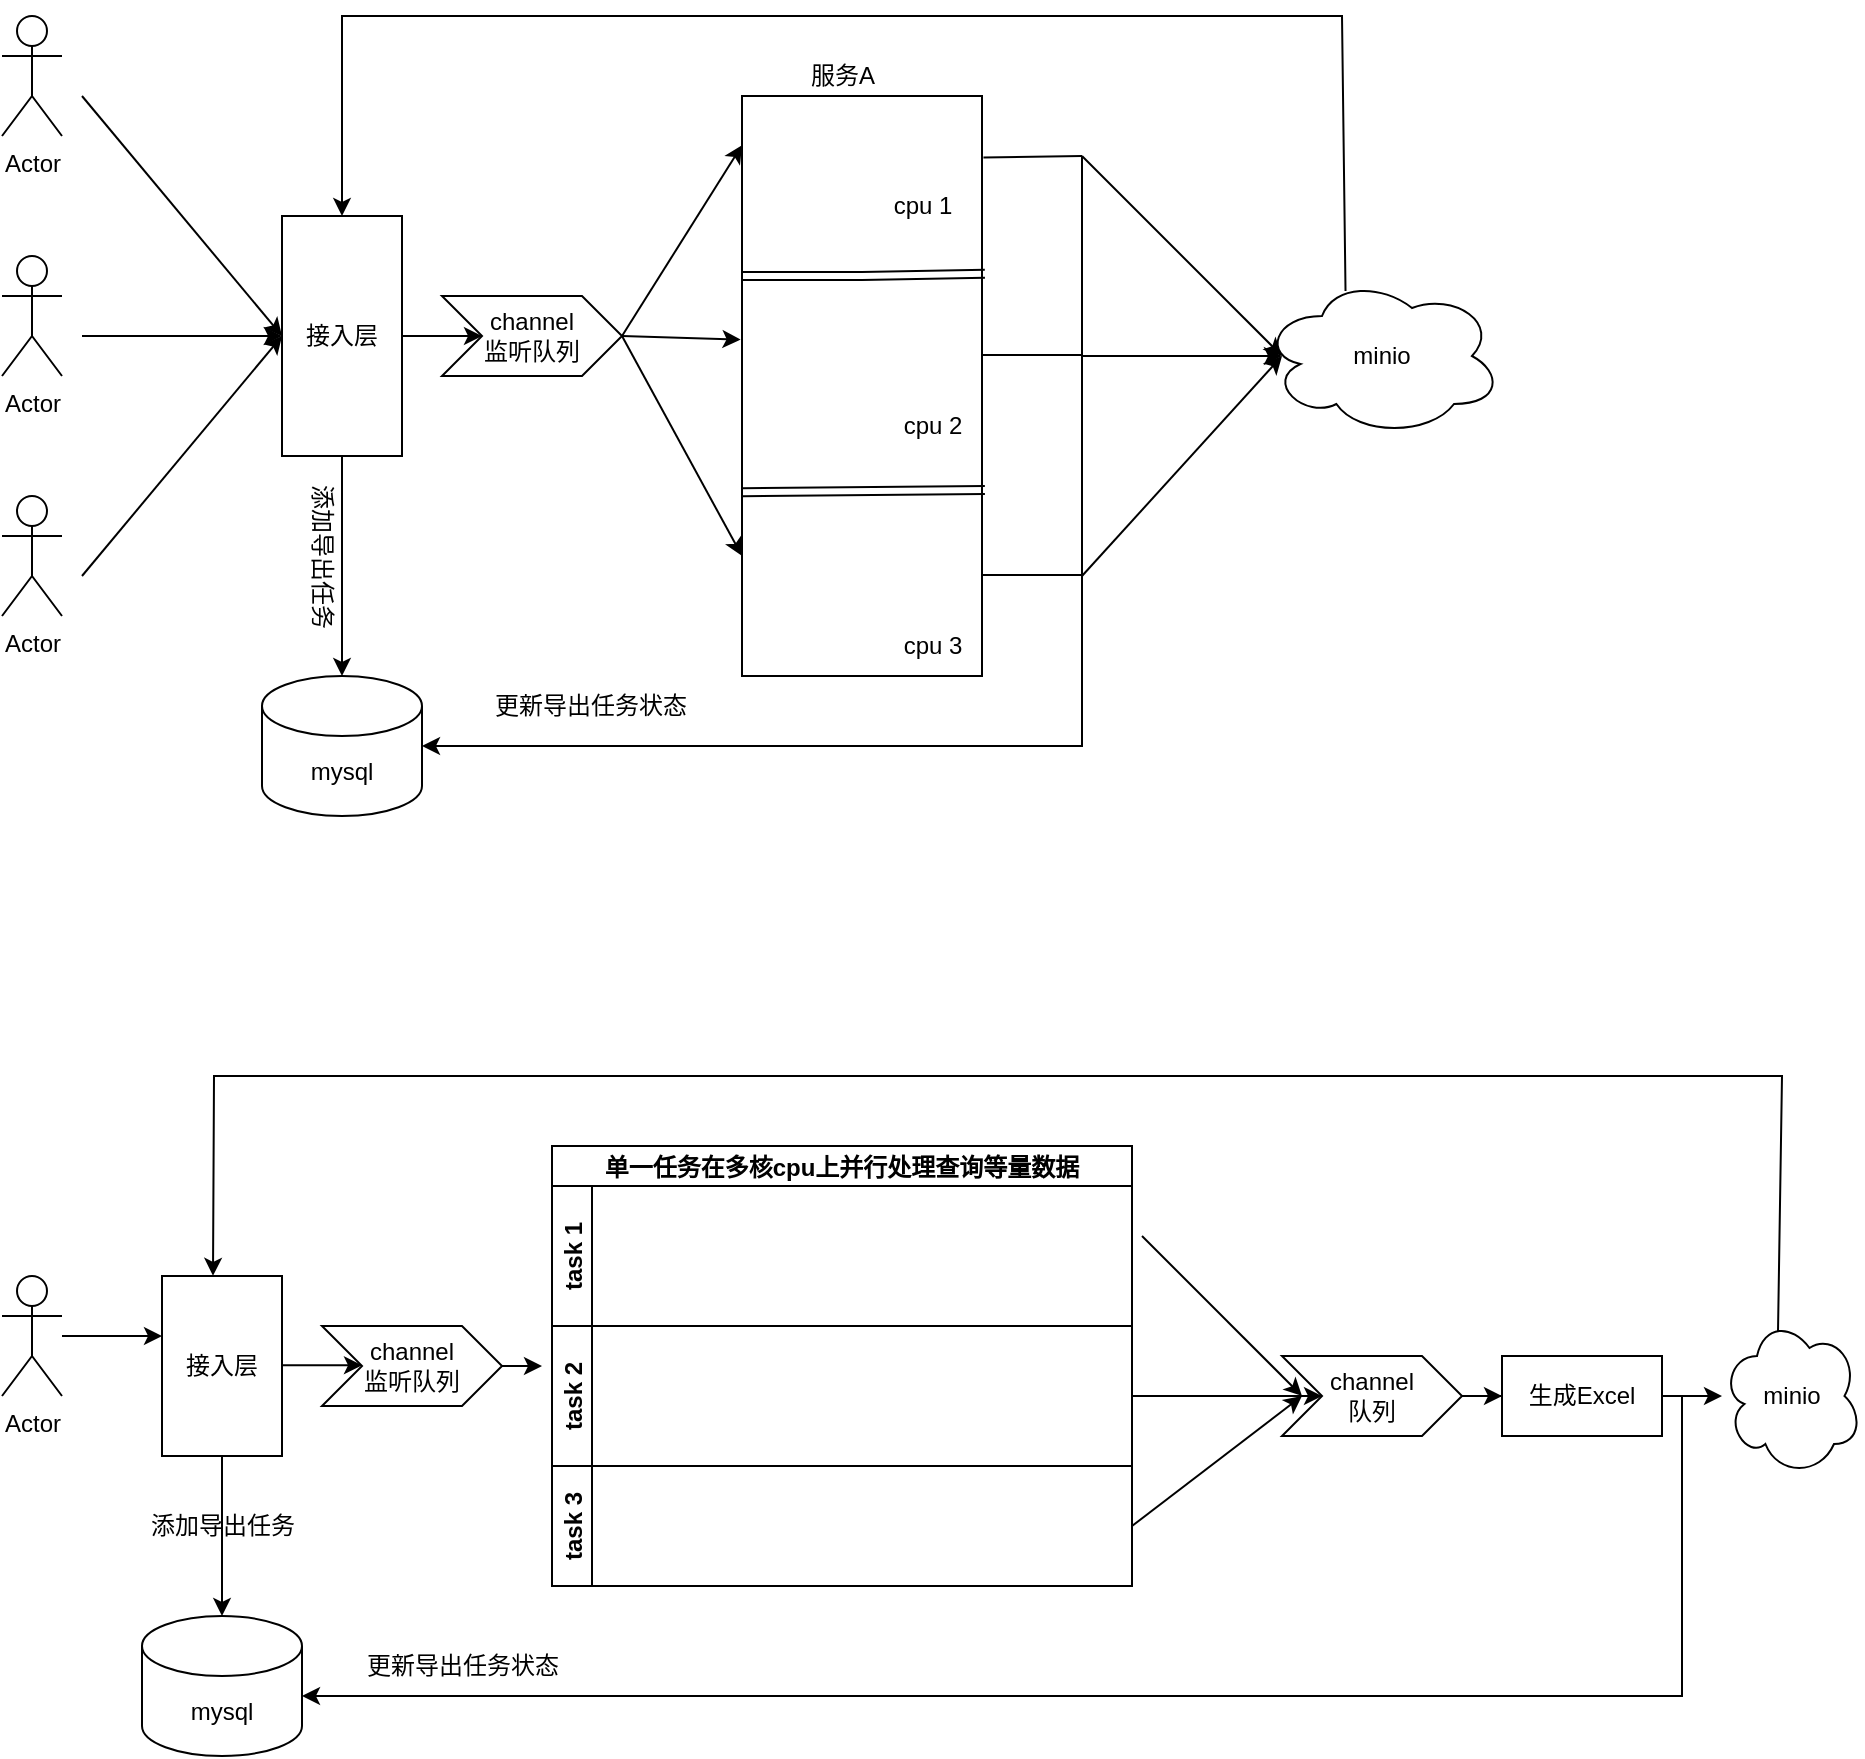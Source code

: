 <mxfile version="20.2.5" type="github">
  <diagram id="cy4SjuUmPLiRbW0oiVka" name="第 1 页">
    <mxGraphModel dx="1453" dy="836" grid="1" gridSize="10" guides="1" tooltips="1" connect="1" arrows="1" fold="1" page="1" pageScale="1" pageWidth="827" pageHeight="1169" math="0" shadow="0">
      <root>
        <mxCell id="0" />
        <mxCell id="1" parent="0" />
        <mxCell id="thMRCYJc_Z-FN8LmxaFf-1" value="Actor" style="shape=umlActor;verticalLabelPosition=bottom;verticalAlign=top;html=1;outlineConnect=0;" vertex="1" parent="1">
          <mxGeometry x="60" y="160" width="30" height="60" as="geometry" />
        </mxCell>
        <mxCell id="thMRCYJc_Z-FN8LmxaFf-2" value="Actor" style="shape=umlActor;verticalLabelPosition=bottom;verticalAlign=top;html=1;outlineConnect=0;" vertex="1" parent="1">
          <mxGeometry x="60" y="280" width="30" height="60" as="geometry" />
        </mxCell>
        <mxCell id="thMRCYJc_Z-FN8LmxaFf-3" value="Actor" style="shape=umlActor;verticalLabelPosition=bottom;verticalAlign=top;html=1;outlineConnect=0;" vertex="1" parent="1">
          <mxGeometry x="60" y="400" width="30" height="60" as="geometry" />
        </mxCell>
        <mxCell id="thMRCYJc_Z-FN8LmxaFf-4" value="" style="endArrow=classic;html=1;rounded=0;" edge="1" parent="1">
          <mxGeometry width="50" height="50" relative="1" as="geometry">
            <mxPoint x="100" y="200" as="sourcePoint" />
            <mxPoint x="200" y="320" as="targetPoint" />
          </mxGeometry>
        </mxCell>
        <mxCell id="thMRCYJc_Z-FN8LmxaFf-5" value="" style="endArrow=classic;html=1;rounded=0;" edge="1" parent="1">
          <mxGeometry width="50" height="50" relative="1" as="geometry">
            <mxPoint x="100" y="320" as="sourcePoint" />
            <mxPoint x="200" y="320" as="targetPoint" />
          </mxGeometry>
        </mxCell>
        <mxCell id="thMRCYJc_Z-FN8LmxaFf-6" value="" style="endArrow=classic;html=1;rounded=0;" edge="1" parent="1">
          <mxGeometry width="50" height="50" relative="1" as="geometry">
            <mxPoint x="100" y="440" as="sourcePoint" />
            <mxPoint x="200" y="320" as="targetPoint" />
          </mxGeometry>
        </mxCell>
        <mxCell id="thMRCYJc_Z-FN8LmxaFf-8" value="接入层" style="rounded=0;whiteSpace=wrap;html=1;direction=south;" vertex="1" parent="1">
          <mxGeometry x="200" y="260" width="60" height="120" as="geometry" />
        </mxCell>
        <mxCell id="thMRCYJc_Z-FN8LmxaFf-9" value="" style="endArrow=classic;html=1;rounded=0;exitX=1;exitY=0.5;exitDx=0;exitDy=0;" edge="1" parent="1" source="thMRCYJc_Z-FN8LmxaFf-8" target="thMRCYJc_Z-FN8LmxaFf-10">
          <mxGeometry width="50" height="50" relative="1" as="geometry">
            <mxPoint x="340" y="570" as="sourcePoint" />
            <mxPoint x="230" y="560" as="targetPoint" />
          </mxGeometry>
        </mxCell>
        <mxCell id="thMRCYJc_Z-FN8LmxaFf-10" value="mysql" style="shape=cylinder3;whiteSpace=wrap;html=1;boundedLbl=1;backgroundOutline=1;size=15;" vertex="1" parent="1">
          <mxGeometry x="190" y="490" width="80" height="70" as="geometry" />
        </mxCell>
        <mxCell id="thMRCYJc_Z-FN8LmxaFf-12" value="" style="rounded=0;whiteSpace=wrap;html=1;" vertex="1" parent="1">
          <mxGeometry x="430" y="200" width="120" height="290" as="geometry" />
        </mxCell>
        <mxCell id="thMRCYJc_Z-FN8LmxaFf-15" value="" style="endArrow=classic;html=1;rounded=0;entryX=1;entryY=0.5;entryDx=0;entryDy=0;entryPerimeter=0;" edge="1" parent="1" target="thMRCYJc_Z-FN8LmxaFf-10">
          <mxGeometry width="50" height="50" relative="1" as="geometry">
            <mxPoint x="600" y="515" as="sourcePoint" />
            <mxPoint x="270" y="555" as="targetPoint" />
            <Array as="points">
              <mxPoint x="600" y="525" />
            </Array>
          </mxGeometry>
        </mxCell>
        <mxCell id="thMRCYJc_Z-FN8LmxaFf-18" value="" style="endArrow=none;html=1;rounded=0;exitX=1.006;exitY=0.106;exitDx=0;exitDy=0;exitPerimeter=0;" edge="1" parent="1" source="thMRCYJc_Z-FN8LmxaFf-12">
          <mxGeometry width="50" height="50" relative="1" as="geometry">
            <mxPoint x="610" y="560" as="sourcePoint" />
            <mxPoint x="600" y="230" as="targetPoint" />
          </mxGeometry>
        </mxCell>
        <mxCell id="thMRCYJc_Z-FN8LmxaFf-19" value="" style="endArrow=none;html=1;rounded=0;exitX=1;exitY=0.5;exitDx=0;exitDy=0;" edge="1" parent="1">
          <mxGeometry width="50" height="50" relative="1" as="geometry">
            <mxPoint x="550" y="329.5" as="sourcePoint" />
            <mxPoint x="600" y="329.5" as="targetPoint" />
          </mxGeometry>
        </mxCell>
        <mxCell id="thMRCYJc_Z-FN8LmxaFf-21" value="" style="endArrow=none;html=1;rounded=0;exitX=1;exitY=0.5;exitDx=0;exitDy=0;" edge="1" parent="1">
          <mxGeometry width="50" height="50" relative="1" as="geometry">
            <mxPoint x="550" y="439.5" as="sourcePoint" />
            <mxPoint x="600" y="439.5" as="targetPoint" />
          </mxGeometry>
        </mxCell>
        <mxCell id="thMRCYJc_Z-FN8LmxaFf-22" value="" style="endArrow=none;html=1;rounded=0;" edge="1" parent="1">
          <mxGeometry width="50" height="50" relative="1" as="geometry">
            <mxPoint x="600" y="520" as="sourcePoint" />
            <mxPoint x="600" y="230" as="targetPoint" />
          </mxGeometry>
        </mxCell>
        <mxCell id="thMRCYJc_Z-FN8LmxaFf-23" value="" style="endArrow=classic;html=1;rounded=0;" edge="1" parent="1">
          <mxGeometry width="50" height="50" relative="1" as="geometry">
            <mxPoint x="600" y="230" as="sourcePoint" />
            <mxPoint x="700" y="330" as="targetPoint" />
          </mxGeometry>
        </mxCell>
        <mxCell id="thMRCYJc_Z-FN8LmxaFf-26" value="" style="endArrow=classic;html=1;rounded=0;" edge="1" parent="1">
          <mxGeometry width="50" height="50" relative="1" as="geometry">
            <mxPoint x="600" y="330" as="sourcePoint" />
            <mxPoint x="700" y="330" as="targetPoint" />
          </mxGeometry>
        </mxCell>
        <mxCell id="thMRCYJc_Z-FN8LmxaFf-27" value="" style="endArrow=classic;html=1;rounded=0;" edge="1" parent="1">
          <mxGeometry width="50" height="50" relative="1" as="geometry">
            <mxPoint x="600" y="440" as="sourcePoint" />
            <mxPoint x="700" y="330" as="targetPoint" />
          </mxGeometry>
        </mxCell>
        <mxCell id="thMRCYJc_Z-FN8LmxaFf-28" value="" style="endArrow=classic;html=1;rounded=0;exitX=0.348;exitY=0.094;exitDx=0;exitDy=0;exitPerimeter=0;entryX=0;entryY=0.5;entryDx=0;entryDy=0;" edge="1" parent="1" source="thMRCYJc_Z-FN8LmxaFf-34" target="thMRCYJc_Z-FN8LmxaFf-8">
          <mxGeometry width="50" height="50" relative="1" as="geometry">
            <mxPoint x="830" y="290" as="sourcePoint" />
            <mxPoint x="210" y="160" as="targetPoint" />
            <Array as="points">
              <mxPoint x="730" y="160" />
              <mxPoint x="230" y="160" />
            </Array>
          </mxGeometry>
        </mxCell>
        <mxCell id="thMRCYJc_Z-FN8LmxaFf-29" value="" style="endArrow=classic;html=1;rounded=0;entryX=0;entryY=0.5;entryDx=0;entryDy=0;" edge="1" parent="1" target="thMRCYJc_Z-FN8LmxaFf-30">
          <mxGeometry width="50" height="50" relative="1" as="geometry">
            <mxPoint x="260" y="320" as="sourcePoint" />
            <mxPoint x="290" y="320" as="targetPoint" />
          </mxGeometry>
        </mxCell>
        <mxCell id="thMRCYJc_Z-FN8LmxaFf-30" value="channel&lt;br&gt;监听队列" style="shape=step;perimeter=stepPerimeter;whiteSpace=wrap;html=1;fixedSize=1;" vertex="1" parent="1">
          <mxGeometry x="280" y="300" width="90" height="40" as="geometry" />
        </mxCell>
        <mxCell id="thMRCYJc_Z-FN8LmxaFf-31" value="" style="endArrow=classic;html=1;rounded=0;entryX=0;entryY=0.085;entryDx=0;entryDy=0;exitX=1;exitY=0.5;exitDx=0;exitDy=0;entryPerimeter=0;" edge="1" parent="1" source="thMRCYJc_Z-FN8LmxaFf-30" target="thMRCYJc_Z-FN8LmxaFf-12">
          <mxGeometry width="50" height="50" relative="1" as="geometry">
            <mxPoint x="340" y="570" as="sourcePoint" />
            <mxPoint x="390" y="520" as="targetPoint" />
            <Array as="points" />
          </mxGeometry>
        </mxCell>
        <mxCell id="thMRCYJc_Z-FN8LmxaFf-32" value="" style="endArrow=classic;html=1;rounded=0;exitX=1;exitY=0.5;exitDx=0;exitDy=0;entryX=-0.006;entryY=0.42;entryDx=0;entryDy=0;entryPerimeter=0;" edge="1" parent="1" source="thMRCYJc_Z-FN8LmxaFf-30" target="thMRCYJc_Z-FN8LmxaFf-12">
          <mxGeometry width="50" height="50" relative="1" as="geometry">
            <mxPoint x="340" y="570" as="sourcePoint" />
            <mxPoint x="430" y="330" as="targetPoint" />
          </mxGeometry>
        </mxCell>
        <mxCell id="thMRCYJc_Z-FN8LmxaFf-33" value="" style="endArrow=classic;html=1;rounded=0;exitX=1;exitY=0.5;exitDx=0;exitDy=0;entryX=0;entryY=0.5;entryDx=0;entryDy=0;" edge="1" parent="1" source="thMRCYJc_Z-FN8LmxaFf-30">
          <mxGeometry width="50" height="50" relative="1" as="geometry">
            <mxPoint x="340" y="570" as="sourcePoint" />
            <mxPoint x="430" y="430" as="targetPoint" />
          </mxGeometry>
        </mxCell>
        <mxCell id="thMRCYJc_Z-FN8LmxaFf-34" value="minio" style="ellipse;shape=cloud;whiteSpace=wrap;html=1;" vertex="1" parent="1">
          <mxGeometry x="690" y="290" width="120" height="80" as="geometry" />
        </mxCell>
        <mxCell id="thMRCYJc_Z-FN8LmxaFf-38" value="" style="shape=link;html=1;rounded=0;entryX=1.012;entryY=0.272;entryDx=0;entryDy=0;entryPerimeter=0;" edge="1" parent="1">
          <mxGeometry width="100" relative="1" as="geometry">
            <mxPoint x="430" y="290" as="sourcePoint" />
            <mxPoint x="551.44" y="288.88" as="targetPoint" />
            <Array as="points">
              <mxPoint x="490" y="290" />
            </Array>
          </mxGeometry>
        </mxCell>
        <mxCell id="thMRCYJc_Z-FN8LmxaFf-40" value="" style="shape=link;html=1;rounded=0;entryX=1.012;entryY=0.272;entryDx=0;entryDy=0;entryPerimeter=0;" edge="1" parent="1">
          <mxGeometry width="100" relative="1" as="geometry">
            <mxPoint x="430" y="398.12" as="sourcePoint" />
            <mxPoint x="551.44" y="397.0" as="targetPoint" />
          </mxGeometry>
        </mxCell>
        <mxCell id="thMRCYJc_Z-FN8LmxaFf-41" value="服务A" style="text;html=1;resizable=0;autosize=1;align=center;verticalAlign=middle;points=[];fillColor=none;strokeColor=none;rounded=0;" vertex="1" parent="1">
          <mxGeometry x="450" y="175" width="60" height="30" as="geometry" />
        </mxCell>
        <mxCell id="thMRCYJc_Z-FN8LmxaFf-42" value="cpu 1" style="text;html=1;resizable=0;autosize=1;align=center;verticalAlign=middle;points=[];fillColor=none;strokeColor=none;rounded=0;" vertex="1" parent="1">
          <mxGeometry x="495" y="240" width="50" height="30" as="geometry" />
        </mxCell>
        <mxCell id="thMRCYJc_Z-FN8LmxaFf-43" value="cpu 2" style="text;html=1;resizable=0;autosize=1;align=center;verticalAlign=middle;points=[];fillColor=none;strokeColor=none;rounded=0;" vertex="1" parent="1">
          <mxGeometry x="500" y="350" width="50" height="30" as="geometry" />
        </mxCell>
        <mxCell id="thMRCYJc_Z-FN8LmxaFf-44" value="cpu 3" style="text;html=1;resizable=0;autosize=1;align=center;verticalAlign=middle;points=[];fillColor=none;strokeColor=none;rounded=0;" vertex="1" parent="1">
          <mxGeometry x="500" y="460" width="50" height="30" as="geometry" />
        </mxCell>
        <mxCell id="thMRCYJc_Z-FN8LmxaFf-46" value="更新导出任务状态" style="text;html=1;resizable=0;autosize=1;align=center;verticalAlign=middle;points=[];fillColor=none;strokeColor=none;rounded=0;" vertex="1" parent="1">
          <mxGeometry x="294" y="490" width="120" height="30" as="geometry" />
        </mxCell>
        <mxCell id="thMRCYJc_Z-FN8LmxaFf-47" value="添加导出任务" style="text;html=1;resizable=0;autosize=1;align=center;verticalAlign=middle;points=[];fillColor=none;strokeColor=none;rounded=0;rotation=90;" vertex="1" parent="1">
          <mxGeometry x="170" y="415" width="100" height="30" as="geometry" />
        </mxCell>
        <mxCell id="thMRCYJc_Z-FN8LmxaFf-49" value="Actor" style="shape=umlActor;verticalLabelPosition=bottom;verticalAlign=top;html=1;outlineConnect=0;" vertex="1" parent="1">
          <mxGeometry x="60" y="790" width="30" height="60" as="geometry" />
        </mxCell>
        <mxCell id="thMRCYJc_Z-FN8LmxaFf-50" value="" style="endArrow=classic;html=1;rounded=0;" edge="1" parent="1" source="thMRCYJc_Z-FN8LmxaFf-49">
          <mxGeometry width="50" height="50" relative="1" as="geometry">
            <mxPoint x="490" y="1070" as="sourcePoint" />
            <mxPoint x="140" y="820" as="targetPoint" />
          </mxGeometry>
        </mxCell>
        <mxCell id="thMRCYJc_Z-FN8LmxaFf-51" value="接入层" style="rounded=0;whiteSpace=wrap;html=1;direction=south;" vertex="1" parent="1">
          <mxGeometry x="140" y="790" width="60" height="90" as="geometry" />
        </mxCell>
        <mxCell id="thMRCYJc_Z-FN8LmxaFf-52" value="mysql" style="shape=cylinder3;whiteSpace=wrap;html=1;boundedLbl=1;backgroundOutline=1;size=15;" vertex="1" parent="1">
          <mxGeometry x="130" y="960" width="80" height="70" as="geometry" />
        </mxCell>
        <mxCell id="thMRCYJc_Z-FN8LmxaFf-53" value="添加导出任务" style="text;html=1;resizable=0;autosize=1;align=center;verticalAlign=middle;points=[];fillColor=none;strokeColor=none;rounded=0;rotation=0;" vertex="1" parent="1">
          <mxGeometry x="120" y="900" width="100" height="30" as="geometry" />
        </mxCell>
        <mxCell id="thMRCYJc_Z-FN8LmxaFf-54" value="" style="endArrow=classic;html=1;rounded=0;exitX=1;exitY=0.5;exitDx=0;exitDy=0;" edge="1" parent="1">
          <mxGeometry width="50" height="50" relative="1" as="geometry">
            <mxPoint x="170" y="880" as="sourcePoint" />
            <mxPoint x="170" y="960" as="targetPoint" />
          </mxGeometry>
        </mxCell>
        <mxCell id="thMRCYJc_Z-FN8LmxaFf-55" value="channel&lt;br&gt;监听队列" style="shape=step;perimeter=stepPerimeter;whiteSpace=wrap;html=1;fixedSize=1;" vertex="1" parent="1">
          <mxGeometry x="220" y="815" width="90" height="40" as="geometry" />
        </mxCell>
        <mxCell id="thMRCYJc_Z-FN8LmxaFf-56" value="" style="endArrow=classic;html=1;rounded=0;entryX=0;entryY=0.5;entryDx=0;entryDy=0;" edge="1" parent="1">
          <mxGeometry width="50" height="50" relative="1" as="geometry">
            <mxPoint x="200" y="834.63" as="sourcePoint" />
            <mxPoint x="240" y="834.63" as="targetPoint" />
          </mxGeometry>
        </mxCell>
        <mxCell id="thMRCYJc_Z-FN8LmxaFf-76" value="单一任务在多核cpu上并行处理查询等量数据" style="swimlane;childLayout=stackLayout;resizeParent=1;resizeParentMax=0;horizontal=1;startSize=20;horizontalStack=0;" vertex="1" parent="1">
          <mxGeometry x="335" y="725" width="290" height="220" as="geometry" />
        </mxCell>
        <mxCell id="thMRCYJc_Z-FN8LmxaFf-77" value="task 1" style="swimlane;startSize=20;horizontal=0;" vertex="1" parent="thMRCYJc_Z-FN8LmxaFf-76">
          <mxGeometry y="20" width="290" height="70" as="geometry" />
        </mxCell>
        <mxCell id="thMRCYJc_Z-FN8LmxaFf-78" value="task 2" style="swimlane;startSize=20;horizontal=0;" vertex="1" parent="thMRCYJc_Z-FN8LmxaFf-76">
          <mxGeometry y="90" width="290" height="70" as="geometry" />
        </mxCell>
        <mxCell id="thMRCYJc_Z-FN8LmxaFf-79" value="task 3" style="swimlane;startSize=20;horizontal=0;" vertex="1" parent="thMRCYJc_Z-FN8LmxaFf-76">
          <mxGeometry y="160" width="290" height="60" as="geometry" />
        </mxCell>
        <mxCell id="thMRCYJc_Z-FN8LmxaFf-82" value="" style="endArrow=classic;html=1;rounded=0;exitX=1;exitY=0.5;exitDx=0;exitDy=0;" edge="1" parent="1" source="thMRCYJc_Z-FN8LmxaFf-55">
          <mxGeometry width="50" height="50" relative="1" as="geometry">
            <mxPoint x="490" y="950" as="sourcePoint" />
            <mxPoint x="330" y="835" as="targetPoint" />
          </mxGeometry>
        </mxCell>
        <mxCell id="thMRCYJc_Z-FN8LmxaFf-83" value="" style="endArrow=classic;html=1;rounded=0;" edge="1" parent="1">
          <mxGeometry width="50" height="50" relative="1" as="geometry">
            <mxPoint x="630" y="770" as="sourcePoint" />
            <mxPoint x="710" y="850" as="targetPoint" />
          </mxGeometry>
        </mxCell>
        <mxCell id="thMRCYJc_Z-FN8LmxaFf-84" value="" style="endArrow=classic;html=1;rounded=0;exitX=1;exitY=0.5;exitDx=0;exitDy=0;" edge="1" parent="1" source="thMRCYJc_Z-FN8LmxaFf-78" target="thMRCYJc_Z-FN8LmxaFf-86">
          <mxGeometry width="50" height="50" relative="1" as="geometry">
            <mxPoint x="630" y="850" as="sourcePoint" />
            <mxPoint x="690" y="850.0" as="targetPoint" />
          </mxGeometry>
        </mxCell>
        <mxCell id="thMRCYJc_Z-FN8LmxaFf-85" value="" style="endArrow=classic;html=1;rounded=0;exitX=1;exitY=0.5;exitDx=0;exitDy=0;" edge="1" parent="1" source="thMRCYJc_Z-FN8LmxaFf-79">
          <mxGeometry width="50" height="50" relative="1" as="geometry">
            <mxPoint x="640" y="860.0" as="sourcePoint" />
            <mxPoint x="710" y="850" as="targetPoint" />
          </mxGeometry>
        </mxCell>
        <mxCell id="thMRCYJc_Z-FN8LmxaFf-88" value="" style="edgeStyle=orthogonalEdgeStyle;rounded=0;orthogonalLoop=1;jettySize=auto;html=1;" edge="1" parent="1" source="thMRCYJc_Z-FN8LmxaFf-86" target="thMRCYJc_Z-FN8LmxaFf-87">
          <mxGeometry relative="1" as="geometry" />
        </mxCell>
        <mxCell id="thMRCYJc_Z-FN8LmxaFf-86" value="channel&lt;br&gt;队列" style="shape=step;perimeter=stepPerimeter;whiteSpace=wrap;html=1;fixedSize=1;" vertex="1" parent="1">
          <mxGeometry x="700" y="830" width="90" height="40" as="geometry" />
        </mxCell>
        <mxCell id="thMRCYJc_Z-FN8LmxaFf-91" value="" style="edgeStyle=orthogonalEdgeStyle;rounded=0;orthogonalLoop=1;jettySize=auto;html=1;" edge="1" parent="1" source="thMRCYJc_Z-FN8LmxaFf-87" target="thMRCYJc_Z-FN8LmxaFf-90">
          <mxGeometry relative="1" as="geometry" />
        </mxCell>
        <mxCell id="thMRCYJc_Z-FN8LmxaFf-87" value="生成Excel" style="whiteSpace=wrap;html=1;" vertex="1" parent="1">
          <mxGeometry x="810" y="830" width="80" height="40" as="geometry" />
        </mxCell>
        <mxCell id="thMRCYJc_Z-FN8LmxaFf-90" value="minio" style="ellipse;shape=cloud;whiteSpace=wrap;html=1;" vertex="1" parent="1">
          <mxGeometry x="920" y="810" width="70" height="80" as="geometry" />
        </mxCell>
        <mxCell id="thMRCYJc_Z-FN8LmxaFf-92" value="" style="endArrow=classic;html=1;rounded=0;exitX=0.4;exitY=0.1;exitDx=0;exitDy=0;exitPerimeter=0;entryX=-0.001;entryY=0.575;entryDx=0;entryDy=0;entryPerimeter=0;" edge="1" parent="1" source="thMRCYJc_Z-FN8LmxaFf-90" target="thMRCYJc_Z-FN8LmxaFf-51">
          <mxGeometry width="50" height="50" relative="1" as="geometry">
            <mxPoint x="490" y="950" as="sourcePoint" />
            <mxPoint x="540" y="900" as="targetPoint" />
            <Array as="points">
              <mxPoint x="950" y="690" />
              <mxPoint x="166" y="690" />
            </Array>
          </mxGeometry>
        </mxCell>
        <mxCell id="thMRCYJc_Z-FN8LmxaFf-93" value="" style="endArrow=classic;html=1;rounded=0;entryX=1;entryY=0.5;entryDx=0;entryDy=0;entryPerimeter=0;" edge="1" parent="1">
          <mxGeometry width="50" height="50" relative="1" as="geometry">
            <mxPoint x="900" y="850" as="sourcePoint" />
            <mxPoint x="210" y="1000" as="targetPoint" />
            <Array as="points">
              <mxPoint x="900" y="1000" />
            </Array>
          </mxGeometry>
        </mxCell>
        <mxCell id="thMRCYJc_Z-FN8LmxaFf-94" value="更新导出任务状态" style="text;html=1;resizable=0;autosize=1;align=center;verticalAlign=middle;points=[];fillColor=none;strokeColor=none;rounded=0;" vertex="1" parent="1">
          <mxGeometry x="230" y="970" width="120" height="30" as="geometry" />
        </mxCell>
      </root>
    </mxGraphModel>
  </diagram>
</mxfile>
